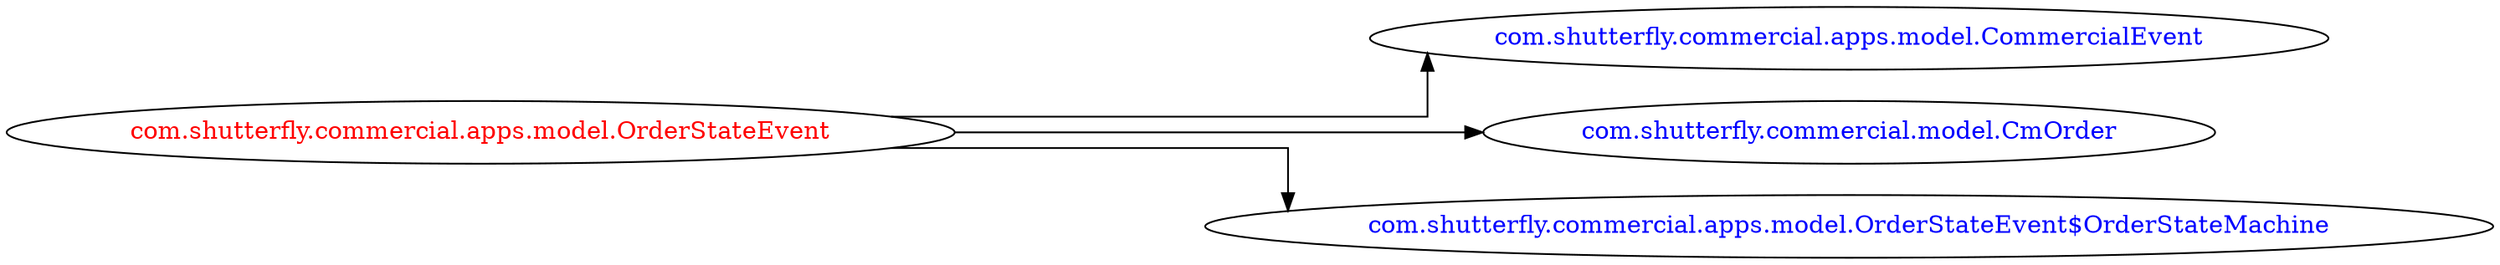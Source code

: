 digraph dependencyGraph {
 concentrate=true;
 ranksep="2.0";
 rankdir="LR"; 
 splines="ortho";
"com.shutterfly.commercial.apps.model.OrderStateEvent" [fontcolor="red"];
"com.shutterfly.commercial.apps.model.CommercialEvent" [ fontcolor="blue" ];
"com.shutterfly.commercial.apps.model.OrderStateEvent"->"com.shutterfly.commercial.apps.model.CommercialEvent";
"com.shutterfly.commercial.model.CmOrder" [ fontcolor="blue" ];
"com.shutterfly.commercial.apps.model.OrderStateEvent"->"com.shutterfly.commercial.model.CmOrder";
"com.shutterfly.commercial.apps.model.OrderStateEvent$OrderStateMachine" [ fontcolor="blue" ];
"com.shutterfly.commercial.apps.model.OrderStateEvent"->"com.shutterfly.commercial.apps.model.OrderStateEvent$OrderStateMachine";
}